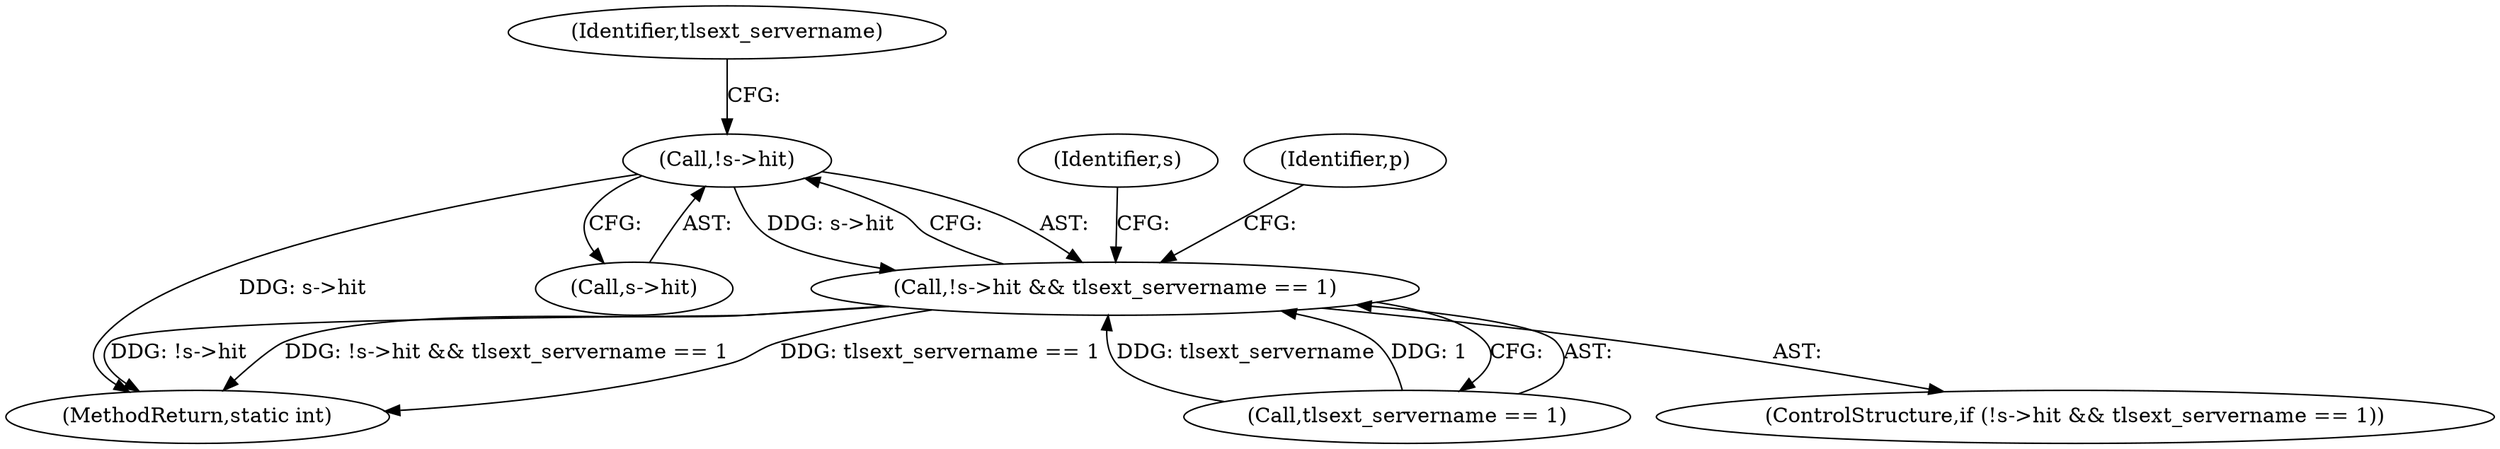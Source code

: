 digraph "0_openssl_fb0bc2b273bcc2d5401dd883fe869af4fc74bb21@pointer" {
"1000944" [label="(Call,!s->hit)"];
"1000943" [label="(Call,!s->hit && tlsext_servername == 1)"];
"1001000" [label="(Identifier,p)"];
"1000942" [label="(ControlStructure,if (!s->hit && tlsext_servername == 1))"];
"1001032" [label="(MethodReturn,static int)"];
"1000944" [label="(Call,!s->hit)"];
"1000948" [label="(Call,tlsext_servername == 1)"];
"1000945" [label="(Call,s->hit)"];
"1000949" [label="(Identifier,tlsext_servername)"];
"1000943" [label="(Call,!s->hit && tlsext_servername == 1)"];
"1000954" [label="(Identifier,s)"];
"1000944" -> "1000943"  [label="AST: "];
"1000944" -> "1000945"  [label="CFG: "];
"1000945" -> "1000944"  [label="AST: "];
"1000949" -> "1000944"  [label="CFG: "];
"1000943" -> "1000944"  [label="CFG: "];
"1000944" -> "1001032"  [label="DDG: s->hit"];
"1000944" -> "1000943"  [label="DDG: s->hit"];
"1000943" -> "1000942"  [label="AST: "];
"1000943" -> "1000948"  [label="CFG: "];
"1000948" -> "1000943"  [label="AST: "];
"1000954" -> "1000943"  [label="CFG: "];
"1001000" -> "1000943"  [label="CFG: "];
"1000943" -> "1001032"  [label="DDG: !s->hit && tlsext_servername == 1"];
"1000943" -> "1001032"  [label="DDG: tlsext_servername == 1"];
"1000943" -> "1001032"  [label="DDG: !s->hit"];
"1000948" -> "1000943"  [label="DDG: tlsext_servername"];
"1000948" -> "1000943"  [label="DDG: 1"];
}
